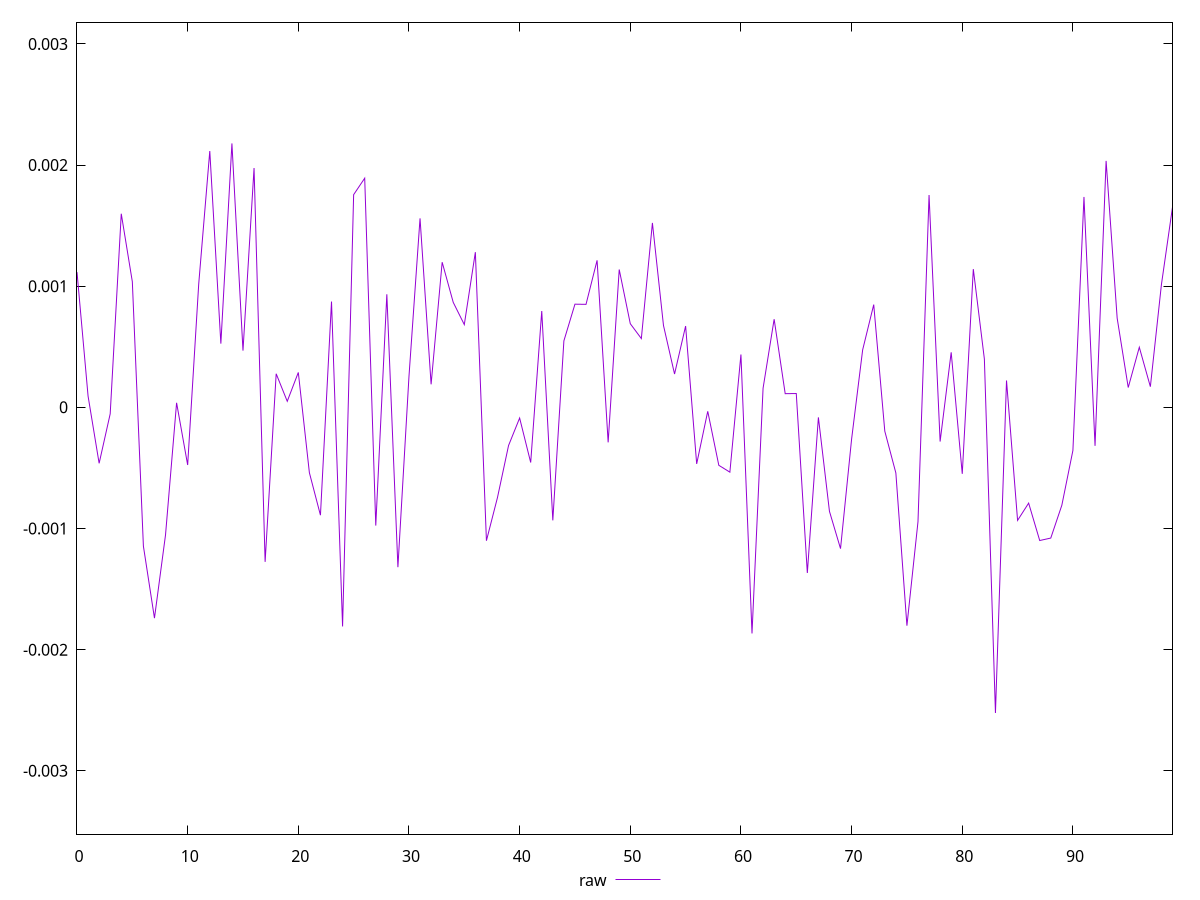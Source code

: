 reset

$raw <<EOF
0 0.0011162709048709888
1 0.00009324255742449994
2 -0.0004619119573463125
3 -0.00005335982840234148
4 0.0015981820350935106
5 0.00103732081976208
6 -0.0011451643405550067
7 -0.001739533166428698
8 -0.0010524078047530537
9 0.00003761951315385372
10 -0.000475465582641624
11 0.0010185546392593317
12 0.0021159479622138914
13 0.0005258303720188904
14 0.0021783391102715064
15 0.00046841933432772054
16 0.001975580605150423
17 -0.0012753197035475132
18 0.00027738979827648084
19 0.00005015044320675942
20 0.00028830235079448487
21 -0.0005390815218170914
22 -0.0008899291875019327
23 0.0008734531986616137
24 -0.0018081181088907329
25 0.001755655629493439
26 0.0018915872897577346
27 -0.0009759548212680771
28 0.0009335741320240708
29 -0.0013188477726479735
30 0.00025489363485271436
31 0.0015601566281232013
32 0.00019018188687749515
33 0.001198235042234332
34 0.0008667436953960595
35 0.0006830208559093141
36 0.0012810229915866144
37 -0.0011006974530780598
38 -0.0007433759701786158
39 -0.00031472646732990344
40 -0.00008805698583725123
41 -0.0004550664354686515
42 0.0007949584611899184
43 -0.000932829126551089
44 0.0005489598389827006
45 0.0008517089361550965
46 0.0008503172983493954
47 0.0012135905545865027
48 -0.00028885324836517944
49 0.0011378200985734906
50 0.0006907039981738504
51 0.0005678138060250198
52 0.0015222245310513372
53 0.0006761358587017781
54 0.0002751422271720556
55 0.0006711270608414731
56 -0.00046654723740809675
57 -0.000032516027665242376
58 -0.0004781348544149462
59 -0.0005348708478874312
60 0.0004364478444550655
61 -0.0018659384076489755
62 0.00015785826047796424
63 0.0007278730811836662
64 0.00011297065784094396
65 0.00011428350667310296
66 -0.0013669829409666562
67 -0.00008253454807497186
68 -0.0008583750323862455
69 -0.0011659900398360576
70 -0.00026269040221256923
71 0.0004749212688087601
72 0.0008482329667208409
73 -0.0001964008541636214
74 -0.0005414582292475957
75 -0.00180187701198146
76 -0.0009440146105954897
77 0.0017524582352772362
78 -0.00028206425677998427
79 0.00045438669814935645
80 -0.0005486427118066013
81 0.001141043206468709
82 0.00039867561359018433
83 -0.0025224749273300897
84 0.000221632263505096
85 -0.0009327947873981463
86 -0.000790429859604624
87 -0.0010990827553427065
88 -0.0010787416866289703
89 -0.0008077588219404106
90 -0.00035553035029764577
91 0.0017366108136564811
92 -0.0003173936890130863
93 0.0020345121326799677
94 0.0007362171093064339
95 0.00016380465590209073
96 0.0004961560454014043
97 0.0001706877025342797
98 0.001014102364087288
99 0.001652405617692403
EOF

set key outside below
set xrange [0:99]
set yrange [-0.0035224749273300897:0.0031783391102715064]
set trange [-0.0035224749273300897:0.0031783391102715064]
set terminal svg size 640, 500 enhanced background rgb 'white'
set output "reprap/meta/pScore-difference/samples/pages+cached+noexternal+nomedia/raw/values.svg"

plot $raw title "raw" with line

reset
